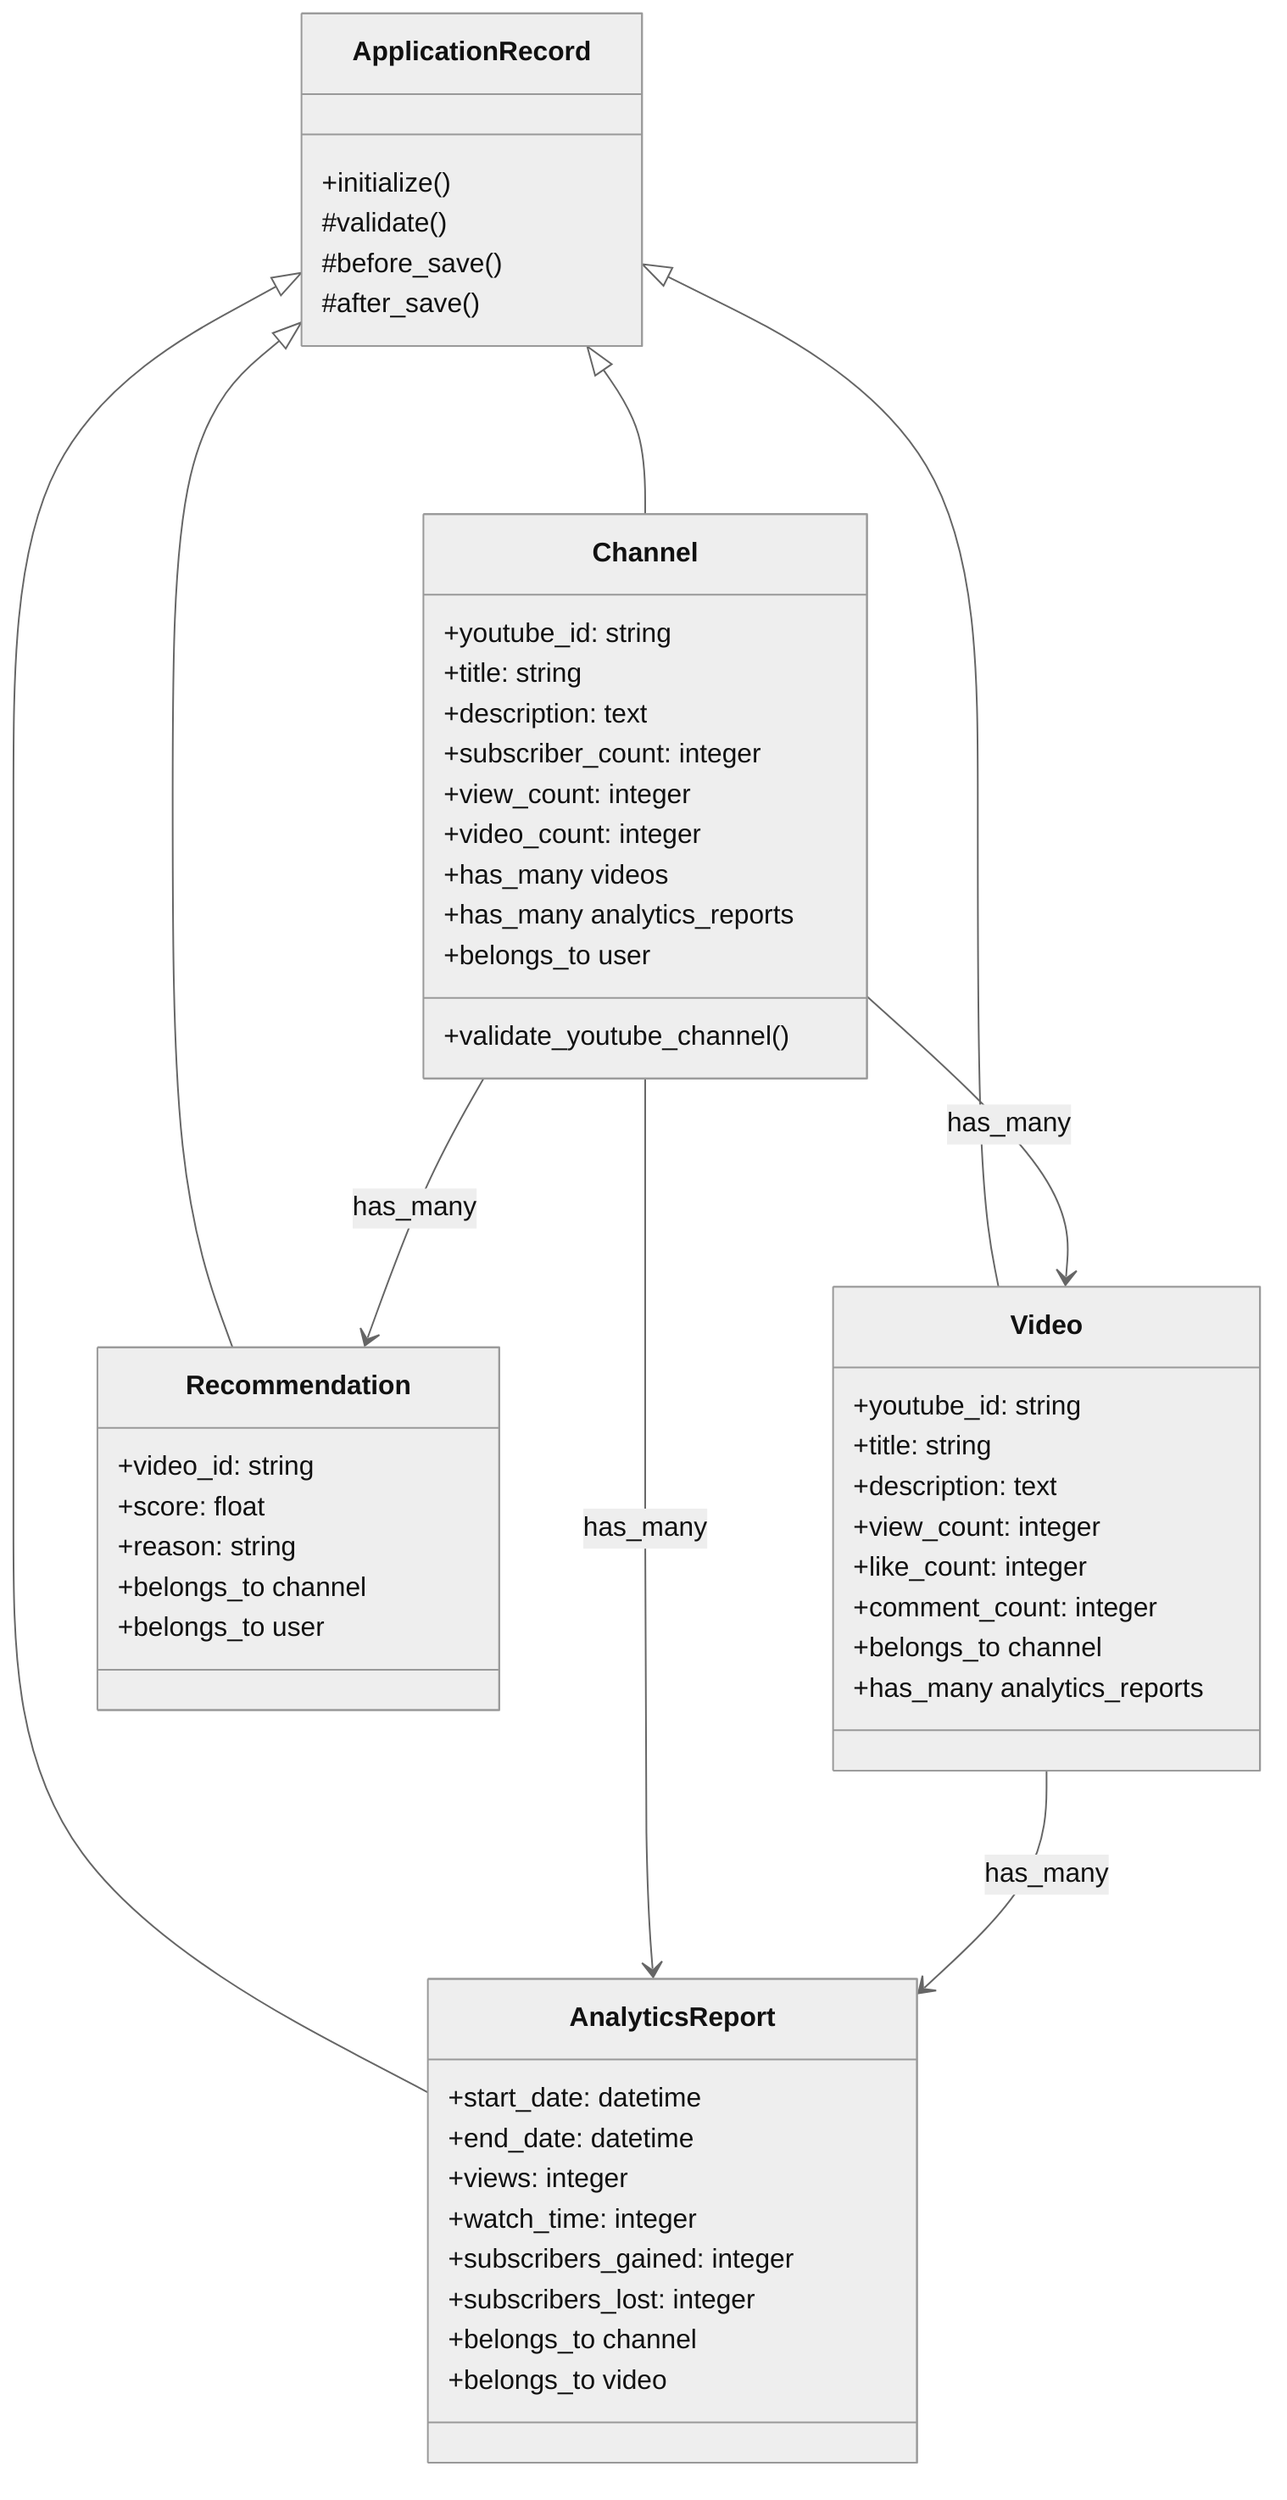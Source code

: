 %%{init: {
  'flowchart': {
    'curve': 'basis',
    'nodeSpacing': 80,
    'rankSpacing': 100,
    'padding': 20
  },
  'theme': 'neutral'
}}%%

classDiagram
    %% Base Class
    class ApplicationRecord {
        +initialize()
        #validate()
        #before_save()
        #after_save()
    }

    %% Core Models
    class Channel {
        +youtube_id: string
        +title: string
        +description: text
        +subscriber_count: integer
        +view_count: integer
        +video_count: integer
        +has_many videos
        +has_many analytics_reports
        +belongs_to user
        +validate_youtube_channel()
    }

    class Video {
        +youtube_id: string
        +title: string
        +description: text
        +view_count: integer
        +like_count: integer
        +comment_count: integer
        +belongs_to channel
        +has_many analytics_reports
    }

    class AnalyticsReport {
        +start_date: datetime
        +end_date: datetime
        +views: integer
        +watch_time: integer
        +subscribers_gained: integer
        +subscribers_lost: integer
        +belongs_to channel
        +belongs_to video
    }

    class Recommendation {
        +video_id: string
        +score: float
        +reason: string
        +belongs_to channel
        +belongs_to user
    }

    %% Inheritance
    ApplicationRecord <|-- Channel
    ApplicationRecord <|-- Video
    ApplicationRecord <|-- AnalyticsReport
    ApplicationRecord <|-- Recommendation

    %% Relationships
    Channel --> Video : has_many
    Channel --> AnalyticsReport : has_many
    Video --> AnalyticsReport : has_many
    Channel --> Recommendation : has_many